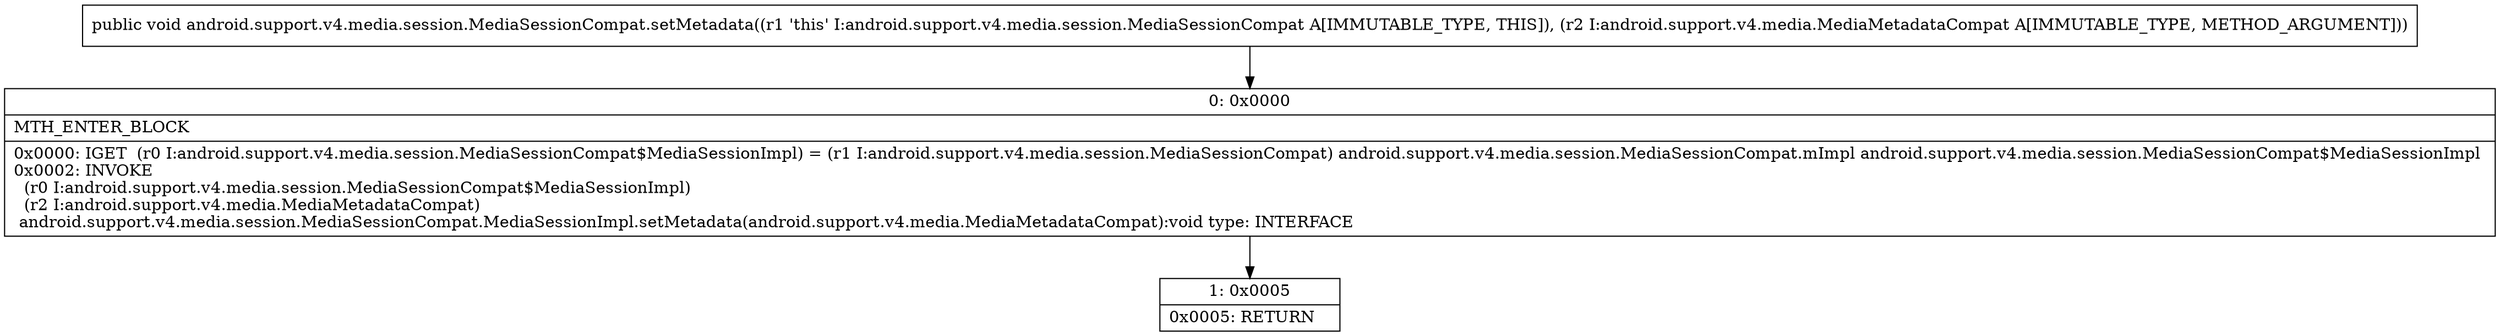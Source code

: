 digraph "CFG forandroid.support.v4.media.session.MediaSessionCompat.setMetadata(Landroid\/support\/v4\/media\/MediaMetadataCompat;)V" {
Node_0 [shape=record,label="{0\:\ 0x0000|MTH_ENTER_BLOCK\l|0x0000: IGET  (r0 I:android.support.v4.media.session.MediaSessionCompat$MediaSessionImpl) = (r1 I:android.support.v4.media.session.MediaSessionCompat) android.support.v4.media.session.MediaSessionCompat.mImpl android.support.v4.media.session.MediaSessionCompat$MediaSessionImpl \l0x0002: INVOKE  \l  (r0 I:android.support.v4.media.session.MediaSessionCompat$MediaSessionImpl)\l  (r2 I:android.support.v4.media.MediaMetadataCompat)\l android.support.v4.media.session.MediaSessionCompat.MediaSessionImpl.setMetadata(android.support.v4.media.MediaMetadataCompat):void type: INTERFACE \l}"];
Node_1 [shape=record,label="{1\:\ 0x0005|0x0005: RETURN   \l}"];
MethodNode[shape=record,label="{public void android.support.v4.media.session.MediaSessionCompat.setMetadata((r1 'this' I:android.support.v4.media.session.MediaSessionCompat A[IMMUTABLE_TYPE, THIS]), (r2 I:android.support.v4.media.MediaMetadataCompat A[IMMUTABLE_TYPE, METHOD_ARGUMENT])) }"];
MethodNode -> Node_0;
Node_0 -> Node_1;
}


